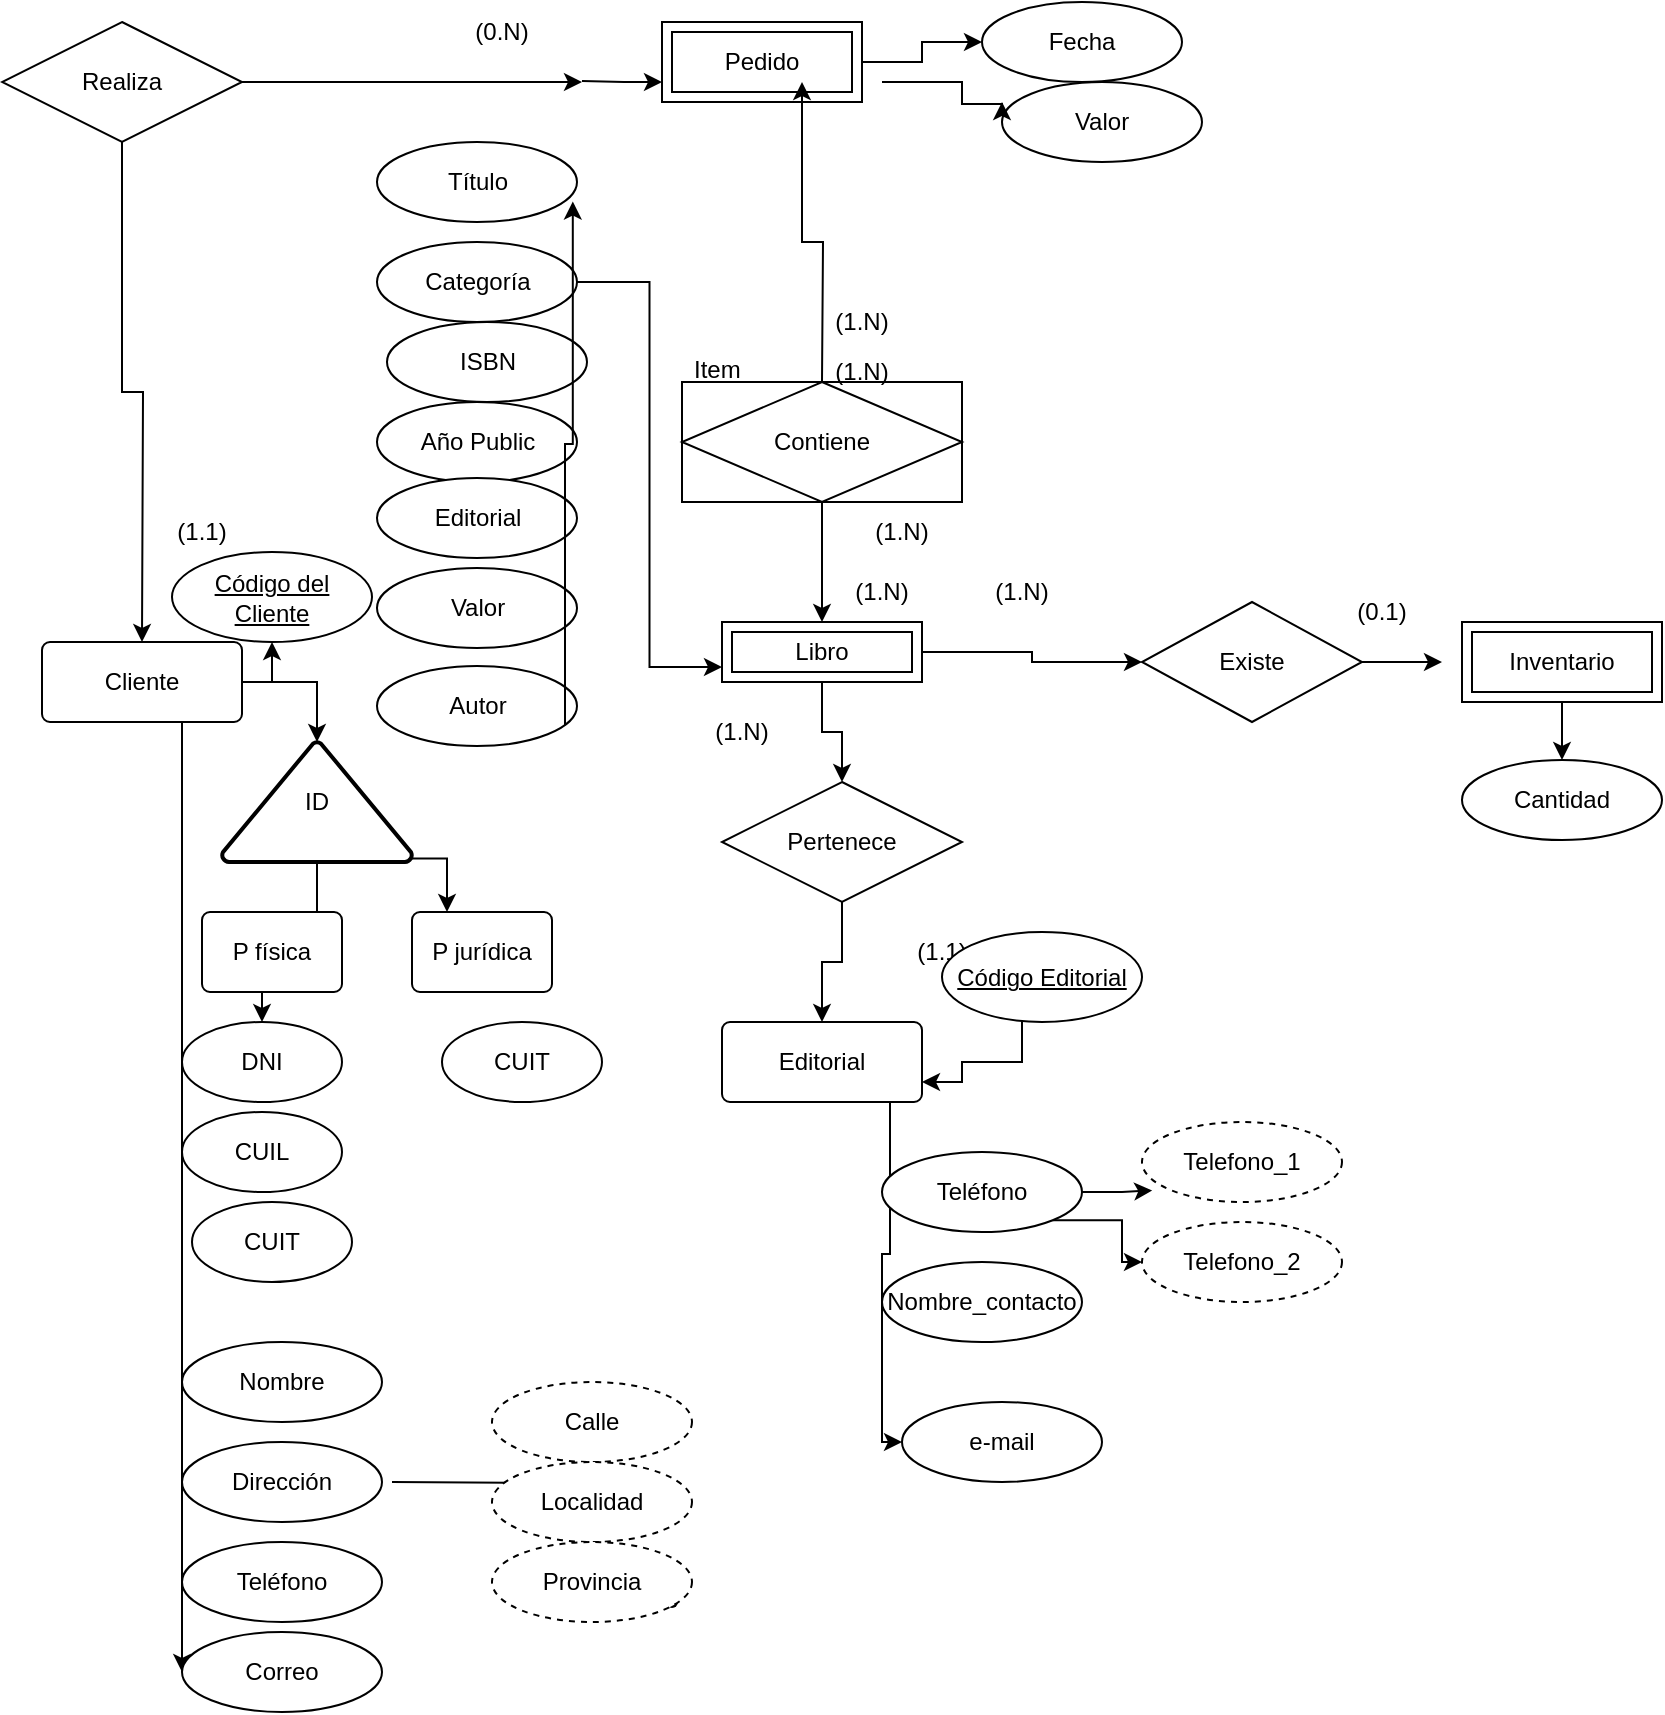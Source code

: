 <mxfile version="26.2.14">
  <diagram name="Página-1" id="XqcYxNgyNjFQ2hBGpFSJ">
    <mxGraphModel dx="1875" dy="511" grid="1" gridSize="10" guides="1" tooltips="1" connect="1" arrows="1" fold="1" page="1" pageScale="1" pageWidth="827" pageHeight="1169" math="0" shadow="0">
      <root>
        <mxCell id="0" />
        <mxCell id="1" parent="0" />
        <mxCell id="j0QYSwoIqu1QwtUw-Y4--51" style="edgeStyle=orthogonalEdgeStyle;rounded=0;orthogonalLoop=1;jettySize=auto;html=1;exitX=1;exitY=0.5;exitDx=0;exitDy=0;" edge="1" parent="1" source="oGvwPSa7rUXXweESWLWe-1" target="j0QYSwoIqu1QwtUw-Y4--47">
          <mxGeometry relative="1" as="geometry" />
        </mxCell>
        <mxCell id="j0QYSwoIqu1QwtUw-Y4--91" style="edgeStyle=orthogonalEdgeStyle;rounded=0;orthogonalLoop=1;jettySize=auto;html=1;exitX=1;exitY=0.5;exitDx=0;exitDy=0;entryX=0.5;entryY=1;entryDx=0;entryDy=0;" edge="1" parent="1" source="oGvwPSa7rUXXweESWLWe-1" target="j0QYSwoIqu1QwtUw-Y4--86">
          <mxGeometry relative="1" as="geometry" />
        </mxCell>
        <mxCell id="oGvwPSa7rUXXweESWLWe-1" value="Cliente" style="rounded=1;arcSize=10;whiteSpace=wrap;html=1;align=center;" parent="1" vertex="1">
          <mxGeometry x="10" y="330" width="100" height="40" as="geometry" />
        </mxCell>
        <mxCell id="j0QYSwoIqu1QwtUw-Y4--83" style="edgeStyle=orthogonalEdgeStyle;rounded=0;orthogonalLoop=1;jettySize=auto;html=1;exitX=0;exitY=0.5;exitDx=0;exitDy=0;entryX=0;entryY=0.5;entryDx=0;entryDy=0;" edge="1" parent="1" target="j0QYSwoIqu1QwtUw-Y4--80">
          <mxGeometry relative="1" as="geometry">
            <mxPoint x="434" y="695" as="targetPoint" />
            <mxPoint x="434.0" y="560" as="sourcePoint" />
            <Array as="points">
              <mxPoint x="434" y="636" />
              <mxPoint x="430" y="636" />
              <mxPoint x="430" y="730" />
            </Array>
          </mxGeometry>
        </mxCell>
        <mxCell id="oGvwPSa7rUXXweESWLWe-2" value="Editorial" style="rounded=1;arcSize=10;whiteSpace=wrap;html=1;align=center;" parent="1" vertex="1">
          <mxGeometry x="350" y="520" width="100" height="40" as="geometry" />
        </mxCell>
        <mxCell id="j0QYSwoIqu1QwtUw-Y4--65" style="edgeStyle=orthogonalEdgeStyle;rounded=0;orthogonalLoop=1;jettySize=auto;html=1;entryX=0;entryY=0.5;entryDx=0;entryDy=0;" edge="1" parent="1" source="oGvwPSa7rUXXweESWLWe-3" target="j0QYSwoIqu1QwtUw-Y4--64">
          <mxGeometry relative="1" as="geometry" />
        </mxCell>
        <mxCell id="oGvwPSa7rUXXweESWLWe-3" value="Pedido" style="shape=ext;margin=3;double=1;whiteSpace=wrap;html=1;align=center;" parent="1" vertex="1">
          <mxGeometry x="320" y="20" width="100" height="40" as="geometry" />
        </mxCell>
        <mxCell id="j0QYSwoIqu1QwtUw-Y4--5" style="edgeStyle=orthogonalEdgeStyle;rounded=0;orthogonalLoop=1;jettySize=auto;html=1;entryX=0;entryY=0.5;entryDx=0;entryDy=0;" edge="1" parent="1" source="oGvwPSa7rUXXweESWLWe-4" target="j0QYSwoIqu1QwtUw-Y4--1">
          <mxGeometry relative="1" as="geometry" />
        </mxCell>
        <mxCell id="j0QYSwoIqu1QwtUw-Y4--7" style="edgeStyle=orthogonalEdgeStyle;rounded=0;orthogonalLoop=1;jettySize=auto;html=1;entryX=0.5;entryY=0;entryDx=0;entryDy=0;" edge="1" parent="1" source="oGvwPSa7rUXXweESWLWe-4" target="oGvwPSa7rUXXweESWLWe-20">
          <mxGeometry relative="1" as="geometry" />
        </mxCell>
        <mxCell id="oGvwPSa7rUXXweESWLWe-4" value="Libro" style="shape=ext;margin=3;double=1;whiteSpace=wrap;html=1;align=center;" parent="1" vertex="1">
          <mxGeometry x="350" y="320" width="100" height="30" as="geometry" />
        </mxCell>
        <mxCell id="j0QYSwoIqu1QwtUw-Y4--68" value="" style="edgeStyle=orthogonalEdgeStyle;rounded=0;orthogonalLoop=1;jettySize=auto;html=1;" edge="1" parent="1" source="oGvwPSa7rUXXweESWLWe-5" target="j0QYSwoIqu1QwtUw-Y4--62">
          <mxGeometry relative="1" as="geometry" />
        </mxCell>
        <mxCell id="oGvwPSa7rUXXweESWLWe-5" value="Inventario" style="shape=ext;margin=3;double=1;whiteSpace=wrap;html=1;align=center;" parent="1" vertex="1">
          <mxGeometry x="720" y="320" width="100" height="40" as="geometry" />
        </mxCell>
        <mxCell id="oGvwPSa7rUXXweESWLWe-9" style="edgeStyle=orthogonalEdgeStyle;rounded=0;orthogonalLoop=1;jettySize=auto;html=1;" parent="1" edge="1">
          <mxGeometry relative="1" as="geometry">
            <mxPoint x="280" y="49.5" as="sourcePoint" />
            <mxPoint x="320" y="50" as="targetPoint" />
          </mxGeometry>
        </mxCell>
        <mxCell id="oGvwPSa7rUXXweESWLWe-14" style="edgeStyle=orthogonalEdgeStyle;rounded=0;orthogonalLoop=1;jettySize=auto;html=1;" parent="1" source="oGvwPSa7rUXXweESWLWe-6" edge="1">
          <mxGeometry relative="1" as="geometry">
            <mxPoint x="280" y="50" as="targetPoint" />
          </mxGeometry>
        </mxCell>
        <mxCell id="j0QYSwoIqu1QwtUw-Y4--12" style="edgeStyle=orthogonalEdgeStyle;rounded=0;orthogonalLoop=1;jettySize=auto;html=1;exitX=0.5;exitY=1;exitDx=0;exitDy=0;" edge="1" parent="1" source="oGvwPSa7rUXXweESWLWe-6">
          <mxGeometry relative="1" as="geometry">
            <mxPoint x="60" y="330" as="targetPoint" />
          </mxGeometry>
        </mxCell>
        <mxCell id="oGvwPSa7rUXXweESWLWe-6" value="Realiza" style="shape=rhombus;perimeter=rhombusPerimeter;whiteSpace=wrap;html=1;align=center;" parent="1" vertex="1">
          <mxGeometry x="-10" y="20" width="120" height="60" as="geometry" />
        </mxCell>
        <mxCell id="j0QYSwoIqu1QwtUw-Y4--88" style="edgeStyle=orthogonalEdgeStyle;rounded=0;orthogonalLoop=1;jettySize=auto;html=1;exitX=0.5;exitY=1;exitDx=0;exitDy=0;" edge="1" parent="1" source="j0QYSwoIqu1QwtUw-Y4--86">
          <mxGeometry relative="1" as="geometry">
            <mxPoint x="125" y="320" as="targetPoint" />
            <Array as="points">
              <mxPoint x="125" y="310" />
            </Array>
          </mxGeometry>
        </mxCell>
        <mxCell id="oGvwPSa7rUXXweESWLWe-10" value="(1.1)" style="text;html=1;align=center;verticalAlign=middle;whiteSpace=wrap;rounded=0;" parent="1" vertex="1">
          <mxGeometry x="60" y="260" width="60" height="30" as="geometry" />
        </mxCell>
        <mxCell id="oGvwPSa7rUXXweESWLWe-11" value="(0.N)" style="text;html=1;align=center;verticalAlign=middle;whiteSpace=wrap;rounded=0;" parent="1" vertex="1">
          <mxGeometry x="210" y="10" width="60" height="30" as="geometry" />
        </mxCell>
        <mxCell id="oGvwPSa7rUXXweESWLWe-17" style="edgeStyle=orthogonalEdgeStyle;rounded=0;orthogonalLoop=1;jettySize=auto;html=1;" parent="1" edge="1">
          <mxGeometry relative="1" as="geometry">
            <mxPoint x="400" y="320" as="targetPoint" />
            <mxPoint x="400" y="260" as="sourcePoint" />
          </mxGeometry>
        </mxCell>
        <mxCell id="oGvwPSa7rUXXweESWLWe-16" style="edgeStyle=orthogonalEdgeStyle;rounded=0;orthogonalLoop=1;jettySize=auto;html=1;entryX=0.7;entryY=0.75;entryDx=0;entryDy=0;entryPerimeter=0;" parent="1" target="oGvwPSa7rUXXweESWLWe-3" edge="1">
          <mxGeometry relative="1" as="geometry">
            <mxPoint x="400" y="200" as="sourcePoint" />
          </mxGeometry>
        </mxCell>
        <mxCell id="oGvwPSa7rUXXweESWLWe-18" value="(1.N)" style="text;html=1;align=center;verticalAlign=middle;whiteSpace=wrap;rounded=0;" parent="1" vertex="1">
          <mxGeometry x="390" y="160" width="60" height="20" as="geometry" />
        </mxCell>
        <mxCell id="oGvwPSa7rUXXweESWLWe-19" value="(1.N)" style="text;html=1;align=center;verticalAlign=middle;whiteSpace=wrap;rounded=0;" parent="1" vertex="1">
          <mxGeometry x="410" y="260" width="60" height="30" as="geometry" />
        </mxCell>
        <mxCell id="j0QYSwoIqu1QwtUw-Y4--8" value="" style="edgeStyle=orthogonalEdgeStyle;rounded=0;orthogonalLoop=1;jettySize=auto;html=1;" edge="1" parent="1" source="oGvwPSa7rUXXweESWLWe-20" target="oGvwPSa7rUXXweESWLWe-2">
          <mxGeometry relative="1" as="geometry" />
        </mxCell>
        <mxCell id="oGvwPSa7rUXXweESWLWe-20" value="Pertenece" style="shape=rhombus;perimeter=rhombusPerimeter;whiteSpace=wrap;html=1;align=center;" parent="1" vertex="1">
          <mxGeometry x="350" y="400" width="120" height="60" as="geometry" />
        </mxCell>
        <mxCell id="oGvwPSa7rUXXweESWLWe-23" value="(1.N)" style="text;html=1;align=center;verticalAlign=middle;whiteSpace=wrap;rounded=0;" parent="1" vertex="1">
          <mxGeometry x="330" y="360" width="60" height="30" as="geometry" />
        </mxCell>
        <mxCell id="oGvwPSa7rUXXweESWLWe-24" value="(1.1)" style="text;html=1;align=center;verticalAlign=middle;whiteSpace=wrap;rounded=0;" parent="1" vertex="1">
          <mxGeometry x="430" y="470" width="60" height="30" as="geometry" />
        </mxCell>
        <mxCell id="j0QYSwoIqu1QwtUw-Y4--6" style="edgeStyle=orthogonalEdgeStyle;rounded=0;orthogonalLoop=1;jettySize=auto;html=1;" edge="1" parent="1" source="j0QYSwoIqu1QwtUw-Y4--1">
          <mxGeometry relative="1" as="geometry">
            <mxPoint x="710" y="340" as="targetPoint" />
          </mxGeometry>
        </mxCell>
        <mxCell id="j0QYSwoIqu1QwtUw-Y4--1" value="Existe" style="shape=rhombus;perimeter=rhombusPerimeter;whiteSpace=wrap;html=1;align=center;" vertex="1" parent="1">
          <mxGeometry x="560" y="310" width="110" height="60" as="geometry" />
        </mxCell>
        <mxCell id="j0QYSwoIqu1QwtUw-Y4--2" value="" style="shape=waypoint;sketch=0;size=6;pointerEvents=1;points=[];fillColor=none;resizable=0;rotatable=0;perimeter=centerPerimeter;snapToPoint=1;" vertex="1" parent="1">
          <mxGeometry x="315" y="800" width="20" height="20" as="geometry" />
        </mxCell>
        <mxCell id="j0QYSwoIqu1QwtUw-Y4--13" style="edgeStyle=orthogonalEdgeStyle;rounded=0;orthogonalLoop=1;jettySize=auto;html=1;exitX=0.5;exitY=1;exitDx=0;exitDy=0;" edge="1" parent="1" source="oGvwPSa7rUXXweESWLWe-10" target="oGvwPSa7rUXXweESWLWe-10">
          <mxGeometry relative="1" as="geometry" />
        </mxCell>
        <mxCell id="j0QYSwoIqu1QwtUw-Y4--14" value="(1.N)" style="text;html=1;align=center;verticalAlign=middle;whiteSpace=wrap;rounded=0;" vertex="1" parent="1">
          <mxGeometry x="470" y="290" width="60" height="30" as="geometry" />
        </mxCell>
        <mxCell id="j0QYSwoIqu1QwtUw-Y4--15" value="(0.1)" style="text;html=1;align=center;verticalAlign=middle;whiteSpace=wrap;rounded=0;" vertex="1" parent="1">
          <mxGeometry x="650" y="300" width="60" height="30" as="geometry" />
        </mxCell>
        <mxCell id="j0QYSwoIqu1QwtUw-Y4--16" value="Contiene" style="shape=associativeEntity;whiteSpace=wrap;html=1;align=center;" vertex="1" parent="1">
          <mxGeometry x="330" y="200" width="140" height="60" as="geometry" />
        </mxCell>
        <mxCell id="j0QYSwoIqu1QwtUw-Y4--17" value="Item" style="text;strokeColor=none;fillColor=none;spacingLeft=4;spacingRight=4;overflow=hidden;rotatable=0;points=[[0,0.5],[1,0.5]];portConstraint=eastwest;fontSize=12;whiteSpace=wrap;html=1;" vertex="1" parent="1">
          <mxGeometry x="330" y="180" width="40" height="30" as="geometry" />
        </mxCell>
        <mxCell id="j0QYSwoIqu1QwtUw-Y4--18" value="(1.N)" style="text;html=1;align=center;verticalAlign=middle;whiteSpace=wrap;rounded=0;" vertex="1" parent="1">
          <mxGeometry x="390" y="180" width="60" height="30" as="geometry" />
        </mxCell>
        <mxCell id="j0QYSwoIqu1QwtUw-Y4--19" value="(1.N)" style="text;html=1;align=center;verticalAlign=middle;whiteSpace=wrap;rounded=0;" vertex="1" parent="1">
          <mxGeometry x="400" y="290" width="60" height="30" as="geometry" />
        </mxCell>
        <mxCell id="j0QYSwoIqu1QwtUw-Y4--37" value="" style="edgeStyle=orthogonalEdgeStyle;rounded=0;orthogonalLoop=1;jettySize=auto;html=1;" edge="1" parent="1" target="j0QYSwoIqu1QwtUw-Y4--36">
          <mxGeometry relative="1" as="geometry">
            <mxPoint x="185.0" y="750.059" as="sourcePoint" />
          </mxGeometry>
        </mxCell>
        <mxCell id="j0QYSwoIqu1QwtUw-Y4--31" style="edgeStyle=orthogonalEdgeStyle;rounded=0;orthogonalLoop=1;jettySize=auto;html=1;entryX=0;entryY=0.5;entryDx=0;entryDy=0;" edge="1" parent="1" target="j0QYSwoIqu1QwtUw-Y4--45">
          <mxGeometry relative="1" as="geometry">
            <mxPoint x="90.0" y="560" as="targetPoint" />
            <mxPoint x="60" y="370" as="sourcePoint" />
            <Array as="points">
              <mxPoint x="80" y="370" />
            </Array>
          </mxGeometry>
        </mxCell>
        <mxCell id="j0QYSwoIqu1QwtUw-Y4--34" value="Calle" style="ellipse;whiteSpace=wrap;html=1;align=center;dashed=1;" vertex="1" parent="1">
          <mxGeometry x="235" y="700" width="100" height="40" as="geometry" />
        </mxCell>
        <mxCell id="j0QYSwoIqu1QwtUw-Y4--35" value="Localidad" style="ellipse;whiteSpace=wrap;html=1;align=center;dashed=1;" vertex="1" parent="1">
          <mxGeometry x="235" y="740" width="100" height="40" as="geometry" />
        </mxCell>
        <mxCell id="j0QYSwoIqu1QwtUw-Y4--36" value="Provincia" style="ellipse;whiteSpace=wrap;html=1;align=center;dashed=1;" vertex="1" parent="1">
          <mxGeometry x="235" y="780" width="100" height="40" as="geometry" />
        </mxCell>
        <mxCell id="j0QYSwoIqu1QwtUw-Y4--42" value="Nombre" style="ellipse;whiteSpace=wrap;html=1;align=center;" vertex="1" parent="1">
          <mxGeometry x="80" y="680" width="100" height="40" as="geometry" />
        </mxCell>
        <mxCell id="j0QYSwoIqu1QwtUw-Y4--43" value="Dirección" style="ellipse;whiteSpace=wrap;html=1;align=center;" vertex="1" parent="1">
          <mxGeometry x="80" y="730" width="100" height="40" as="geometry" />
        </mxCell>
        <mxCell id="j0QYSwoIqu1QwtUw-Y4--44" value="Teléfono" style="ellipse;whiteSpace=wrap;html=1;align=center;" vertex="1" parent="1">
          <mxGeometry x="80" y="780" width="100" height="40" as="geometry" />
        </mxCell>
        <mxCell id="j0QYSwoIqu1QwtUw-Y4--45" value="Correo" style="ellipse;whiteSpace=wrap;html=1;align=center;" vertex="1" parent="1">
          <mxGeometry x="80" y="825" width="100" height="40" as="geometry" />
        </mxCell>
        <mxCell id="j0QYSwoIqu1QwtUw-Y4--60" value="" style="edgeStyle=orthogonalEdgeStyle;rounded=0;orthogonalLoop=1;jettySize=auto;html=1;" edge="1" parent="1" source="j0QYSwoIqu1QwtUw-Y4--47" target="j0QYSwoIqu1QwtUw-Y4--52">
          <mxGeometry relative="1" as="geometry" />
        </mxCell>
        <mxCell id="j0QYSwoIqu1QwtUw-Y4--61" style="edgeStyle=orthogonalEdgeStyle;rounded=0;orthogonalLoop=1;jettySize=auto;html=1;exitX=0.99;exitY=0.97;exitDx=0;exitDy=0;exitPerimeter=0;entryX=0.25;entryY=0;entryDx=0;entryDy=0;" edge="1" parent="1" source="j0QYSwoIqu1QwtUw-Y4--47" target="j0QYSwoIqu1QwtUw-Y4--50">
          <mxGeometry relative="1" as="geometry" />
        </mxCell>
        <mxCell id="j0QYSwoIqu1QwtUw-Y4--47" value="ID" style="strokeWidth=2;html=1;shape=mxgraph.flowchart.extract_or_measurement;whiteSpace=wrap;" vertex="1" parent="1">
          <mxGeometry x="100" y="380" width="95" height="60" as="geometry" />
        </mxCell>
        <mxCell id="j0QYSwoIqu1QwtUw-Y4--49" value="P física" style="rounded=1;arcSize=10;whiteSpace=wrap;html=1;align=center;" vertex="1" parent="1">
          <mxGeometry x="90" y="465" width="70" height="40" as="geometry" />
        </mxCell>
        <mxCell id="j0QYSwoIqu1QwtUw-Y4--50" value="P jurídica" style="rounded=1;arcSize=10;whiteSpace=wrap;html=1;align=center;" vertex="1" parent="1">
          <mxGeometry x="195" y="465" width="70" height="40" as="geometry" />
        </mxCell>
        <mxCell id="j0QYSwoIqu1QwtUw-Y4--52" value="DNI" style="ellipse;whiteSpace=wrap;html=1;align=center;" vertex="1" parent="1">
          <mxGeometry x="80" y="520" width="80" height="40" as="geometry" />
        </mxCell>
        <mxCell id="j0QYSwoIqu1QwtUw-Y4--54" value="CUIL" style="ellipse;whiteSpace=wrap;html=1;align=center;" vertex="1" parent="1">
          <mxGeometry x="80" y="565" width="80" height="40" as="geometry" />
        </mxCell>
        <mxCell id="j0QYSwoIqu1QwtUw-Y4--56" value="CUIT" style="ellipse;whiteSpace=wrap;html=1;align=center;" vertex="1" parent="1">
          <mxGeometry x="85" y="610" width="80" height="40" as="geometry" />
        </mxCell>
        <mxCell id="j0QYSwoIqu1QwtUw-Y4--57" value="CUIT" style="ellipse;whiteSpace=wrap;html=1;align=center;" vertex="1" parent="1">
          <mxGeometry x="210" y="520" width="80" height="40" as="geometry" />
        </mxCell>
        <mxCell id="j0QYSwoIqu1QwtUw-Y4--62" value="Cantidad" style="ellipse;whiteSpace=wrap;html=1;align=center;" vertex="1" parent="1">
          <mxGeometry x="720" y="389" width="100" height="40" as="geometry" />
        </mxCell>
        <mxCell id="j0QYSwoIqu1QwtUw-Y4--63" value="Valor" style="ellipse;whiteSpace=wrap;html=1;align=center;" vertex="1" parent="1">
          <mxGeometry x="490" y="50" width="100" height="40" as="geometry" />
        </mxCell>
        <mxCell id="j0QYSwoIqu1QwtUw-Y4--64" value="Fecha" style="ellipse;whiteSpace=wrap;html=1;align=center;" vertex="1" parent="1">
          <mxGeometry x="480" y="10" width="100" height="40" as="geometry" />
        </mxCell>
        <mxCell id="j0QYSwoIqu1QwtUw-Y4--67" style="edgeStyle=orthogonalEdgeStyle;rounded=0;orthogonalLoop=1;jettySize=auto;html=1;" edge="1" parent="1">
          <mxGeometry relative="1" as="geometry">
            <mxPoint x="430" y="50" as="sourcePoint" />
            <mxPoint x="490" y="60" as="targetPoint" />
            <Array as="points">
              <mxPoint x="470" y="50" />
              <mxPoint x="470" y="61" />
              <mxPoint x="490" y="61" />
            </Array>
          </mxGeometry>
        </mxCell>
        <mxCell id="j0QYSwoIqu1QwtUw-Y4--69" value="Año Public" style="ellipse;whiteSpace=wrap;html=1;align=center;" vertex="1" parent="1">
          <mxGeometry x="177.5" y="210" width="100" height="40" as="geometry" />
        </mxCell>
        <mxCell id="j0QYSwoIqu1QwtUw-Y4--70" value="Editorial" style="ellipse;whiteSpace=wrap;html=1;align=center;" vertex="1" parent="1">
          <mxGeometry x="177.5" y="248" width="100" height="40" as="geometry" />
        </mxCell>
        <mxCell id="j0QYSwoIqu1QwtUw-Y4--71" value="Valor" style="ellipse;whiteSpace=wrap;html=1;align=center;" vertex="1" parent="1">
          <mxGeometry x="177.5" y="293" width="100" height="40" as="geometry" />
        </mxCell>
        <mxCell id="j0QYSwoIqu1QwtUw-Y4--72" value="Autor" style="ellipse;whiteSpace=wrap;html=1;align=center;" vertex="1" parent="1">
          <mxGeometry x="177.5" y="342" width="100" height="40" as="geometry" />
        </mxCell>
        <mxCell id="j0QYSwoIqu1QwtUw-Y4--73" value="ISBN" style="ellipse;whiteSpace=wrap;html=1;align=center;" vertex="1" parent="1">
          <mxGeometry x="182.5" y="170" width="100" height="40" as="geometry" />
        </mxCell>
        <mxCell id="j0QYSwoIqu1QwtUw-Y4--77" style="edgeStyle=orthogonalEdgeStyle;rounded=0;orthogonalLoop=1;jettySize=auto;html=1;entryX=0;entryY=0.75;entryDx=0;entryDy=0;" edge="1" parent="1" source="j0QYSwoIqu1QwtUw-Y4--74" target="oGvwPSa7rUXXweESWLWe-4">
          <mxGeometry relative="1" as="geometry" />
        </mxCell>
        <mxCell id="j0QYSwoIqu1QwtUw-Y4--74" value="Categoría" style="ellipse;whiteSpace=wrap;html=1;align=center;" vertex="1" parent="1">
          <mxGeometry x="177.5" y="130" width="100" height="40" as="geometry" />
        </mxCell>
        <mxCell id="j0QYSwoIqu1QwtUw-Y4--75" value="Título" style="ellipse;whiteSpace=wrap;html=1;align=center;" vertex="1" parent="1">
          <mxGeometry x="177.5" y="80" width="100" height="40" as="geometry" />
        </mxCell>
        <mxCell id="j0QYSwoIqu1QwtUw-Y4--76" style="edgeStyle=orthogonalEdgeStyle;rounded=0;orthogonalLoop=1;jettySize=auto;html=1;entryX=0.979;entryY=0.744;entryDx=0;entryDy=0;entryPerimeter=0;exitX=0.94;exitY=0.742;exitDx=0;exitDy=0;exitPerimeter=0;" edge="1" parent="1" source="j0QYSwoIqu1QwtUw-Y4--72" target="j0QYSwoIqu1QwtUw-Y4--75">
          <mxGeometry relative="1" as="geometry">
            <mxPoint x="293" y="160" as="sourcePoint" />
          </mxGeometry>
        </mxCell>
        <mxCell id="j0QYSwoIqu1QwtUw-Y4--78" value="Nombre_contacto" style="ellipse;whiteSpace=wrap;html=1;align=center;" vertex="1" parent="1">
          <mxGeometry x="430" y="640" width="100" height="40" as="geometry" />
        </mxCell>
        <mxCell id="j0QYSwoIqu1QwtUw-Y4--85" style="edgeStyle=orthogonalEdgeStyle;rounded=0;orthogonalLoop=1;jettySize=auto;html=1;exitX=1;exitY=1;exitDx=0;exitDy=0;entryX=0;entryY=0.5;entryDx=0;entryDy=0;" edge="1" parent="1" source="j0QYSwoIqu1QwtUw-Y4--79" target="j0QYSwoIqu1QwtUw-Y4--82">
          <mxGeometry relative="1" as="geometry" />
        </mxCell>
        <mxCell id="j0QYSwoIqu1QwtUw-Y4--79" value="Teléfono" style="ellipse;whiteSpace=wrap;html=1;align=center;" vertex="1" parent="1">
          <mxGeometry x="430" y="585" width="100" height="40" as="geometry" />
        </mxCell>
        <mxCell id="j0QYSwoIqu1QwtUw-Y4--80" value="e-mail" style="ellipse;whiteSpace=wrap;html=1;align=center;" vertex="1" parent="1">
          <mxGeometry x="440" y="710" width="100" height="40" as="geometry" />
        </mxCell>
        <mxCell id="j0QYSwoIqu1QwtUw-Y4--81" value="Telefono_1" style="ellipse;whiteSpace=wrap;html=1;align=center;dashed=1;" vertex="1" parent="1">
          <mxGeometry x="560" y="570" width="100" height="40" as="geometry" />
        </mxCell>
        <mxCell id="j0QYSwoIqu1QwtUw-Y4--82" value="Telefono_2" style="ellipse;whiteSpace=wrap;html=1;align=center;dashed=1;" vertex="1" parent="1">
          <mxGeometry x="560" y="620" width="100" height="40" as="geometry" />
        </mxCell>
        <mxCell id="j0QYSwoIqu1QwtUw-Y4--84" style="edgeStyle=orthogonalEdgeStyle;rounded=0;orthogonalLoop=1;jettySize=auto;html=1;entryX=0.051;entryY=0.856;entryDx=0;entryDy=0;entryPerimeter=0;" edge="1" parent="1" source="j0QYSwoIqu1QwtUw-Y4--79" target="j0QYSwoIqu1QwtUw-Y4--81">
          <mxGeometry relative="1" as="geometry" />
        </mxCell>
        <mxCell id="j0QYSwoIqu1QwtUw-Y4--86" value="Código del Cliente" style="ellipse;whiteSpace=wrap;html=1;align=center;fontStyle=4;" vertex="1" parent="1">
          <mxGeometry x="75" y="285" width="100" height="45" as="geometry" />
        </mxCell>
        <mxCell id="j0QYSwoIqu1QwtUw-Y4--93" style="edgeStyle=orthogonalEdgeStyle;rounded=0;orthogonalLoop=1;jettySize=auto;html=1;entryX=1;entryY=0.75;entryDx=0;entryDy=0;" edge="1" parent="1" source="j0QYSwoIqu1QwtUw-Y4--92" target="oGvwPSa7rUXXweESWLWe-2">
          <mxGeometry relative="1" as="geometry">
            <Array as="points">
              <mxPoint x="500" y="540" />
              <mxPoint x="470" y="540" />
              <mxPoint x="470" y="550" />
            </Array>
          </mxGeometry>
        </mxCell>
        <mxCell id="j0QYSwoIqu1QwtUw-Y4--92" value="Código Editorial" style="ellipse;whiteSpace=wrap;html=1;align=center;fontStyle=4;" vertex="1" parent="1">
          <mxGeometry x="460" y="475" width="100" height="45" as="geometry" />
        </mxCell>
      </root>
    </mxGraphModel>
  </diagram>
</mxfile>
